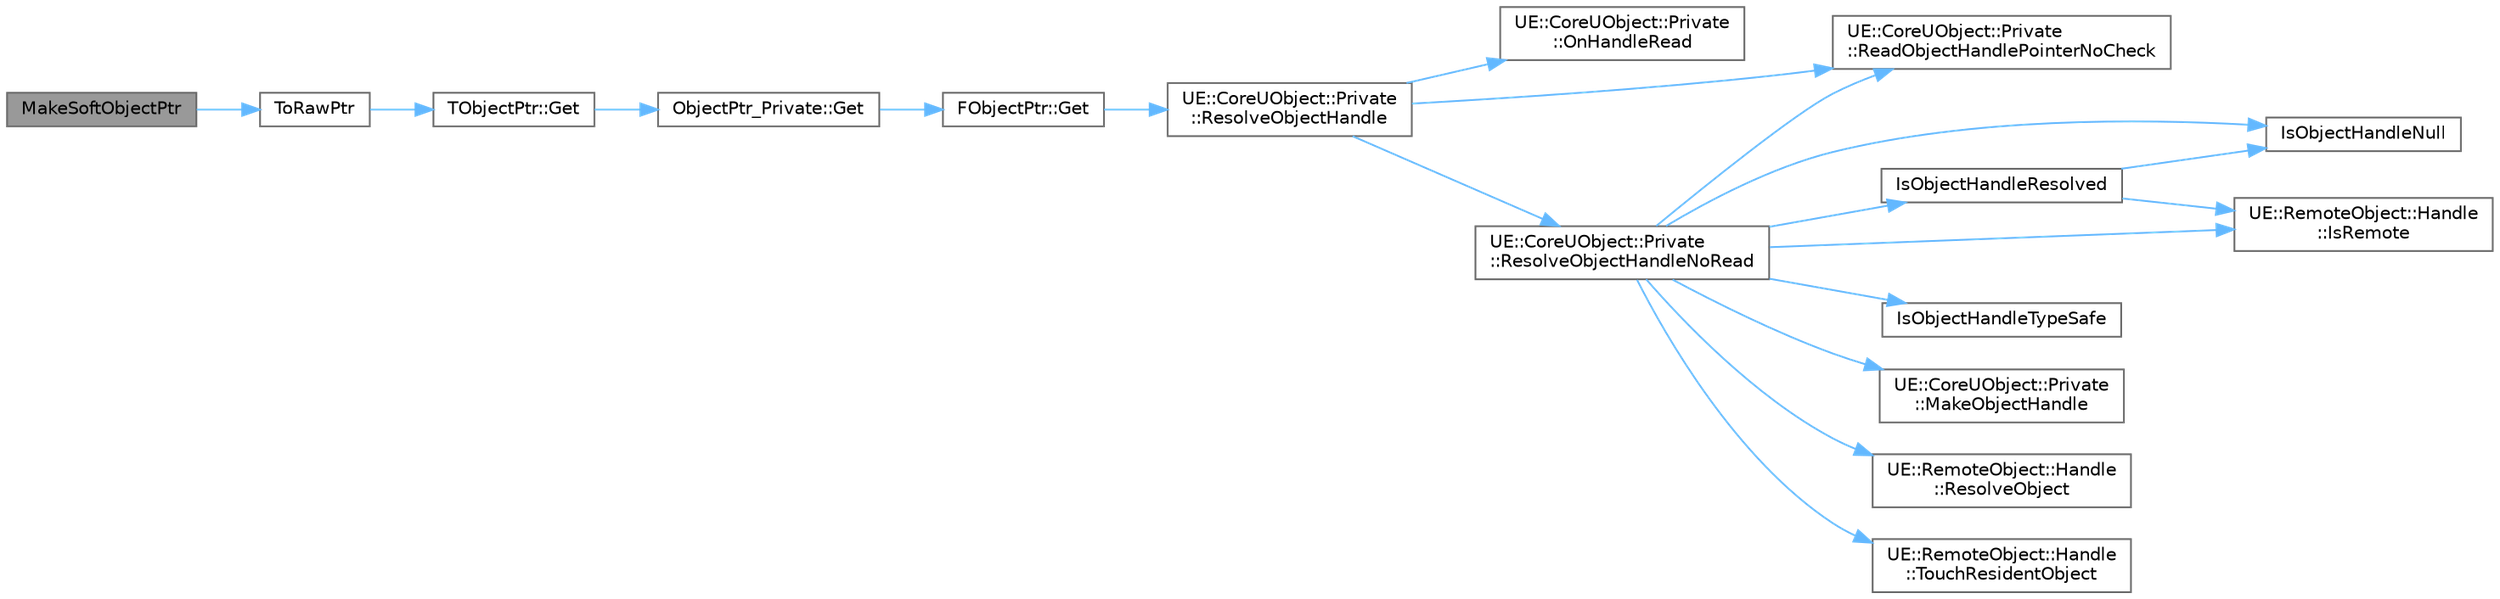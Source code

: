 digraph "MakeSoftObjectPtr"
{
 // INTERACTIVE_SVG=YES
 // LATEX_PDF_SIZE
  bgcolor="transparent";
  edge [fontname=Helvetica,fontsize=10,labelfontname=Helvetica,labelfontsize=10];
  node [fontname=Helvetica,fontsize=10,shape=box,height=0.2,width=0.4];
  rankdir="LR";
  Node1 [id="Node000001",label="MakeSoftObjectPtr",height=0.2,width=0.4,color="gray40", fillcolor="grey60", style="filled", fontcolor="black",tooltip=" "];
  Node1 -> Node2 [id="edge1_Node000001_Node000002",color="steelblue1",style="solid",tooltip=" "];
  Node2 [id="Node000002",label="ToRawPtr",height=0.2,width=0.4,color="grey40", fillcolor="white", style="filled",URL="$d6/d75/ObjectPtr_8h.html#af0ba8050fb680eab39940b2fc0d96440",tooltip=" "];
  Node2 -> Node3 [id="edge2_Node000002_Node000003",color="steelblue1",style="solid",tooltip=" "];
  Node3 [id="Node000003",label="TObjectPtr::Get",height=0.2,width=0.4,color="grey40", fillcolor="white", style="filled",URL="$d4/d0b/structTObjectPtr.html#aaaac764c657d4d701ca5a81446d4e1b3",tooltip=" "];
  Node3 -> Node4 [id="edge3_Node000003_Node000004",color="steelblue1",style="solid",tooltip=" "];
  Node4 [id="Node000004",label="ObjectPtr_Private::Get",height=0.2,width=0.4,color="grey40", fillcolor="white", style="filled",URL="$d6/de0/namespaceObjectPtr__Private.html#a16c240bb701b8e7d3d05cf586cc922cc",tooltip="Resolve and return the underlying reference."];
  Node4 -> Node5 [id="edge4_Node000004_Node000005",color="steelblue1",style="solid",tooltip=" "];
  Node5 [id="Node000005",label="FObjectPtr::Get",height=0.2,width=0.4,color="grey40", fillcolor="white", style="filled",URL="$d7/d0d/structFObjectPtr.html#a05ba2fa0f019cad9fcd6304385ba5724",tooltip=" "];
  Node5 -> Node6 [id="edge5_Node000005_Node000006",color="steelblue1",style="solid",tooltip=" "];
  Node6 [id="Node000006",label="UE::CoreUObject::Private\l::ResolveObjectHandle",height=0.2,width=0.4,color="grey40", fillcolor="white", style="filled",URL="$d9/d98/namespaceUE_1_1CoreUObject_1_1Private.html#a745deda04ce0a419e649330f978ccefe",tooltip=" "];
  Node6 -> Node7 [id="edge6_Node000006_Node000007",color="steelblue1",style="solid",tooltip=" "];
  Node7 [id="Node000007",label="UE::CoreUObject::Private\l::OnHandleRead",height=0.2,width=0.4,color="grey40", fillcolor="white", style="filled",URL="$d9/d98/namespaceUE_1_1CoreUObject_1_1Private.html#ae4818c513ad846109c8c58a40ad0292f",tooltip=" "];
  Node6 -> Node8 [id="edge7_Node000006_Node000008",color="steelblue1",style="solid",tooltip=" "];
  Node8 [id="Node000008",label="UE::CoreUObject::Private\l::ReadObjectHandlePointerNoCheck",height=0.2,width=0.4,color="grey40", fillcolor="white", style="filled",URL="$d9/d98/namespaceUE_1_1CoreUObject_1_1Private.html#a05b42895ea5f93b9398be3e8cc061d3a",tooltip="Read the handle as a pointer without checking if it is resolved."];
  Node6 -> Node9 [id="edge8_Node000006_Node000009",color="steelblue1",style="solid",tooltip=" "];
  Node9 [id="Node000009",label="UE::CoreUObject::Private\l::ResolveObjectHandleNoRead",height=0.2,width=0.4,color="grey40", fillcolor="white", style="filled",URL="$d9/d98/namespaceUE_1_1CoreUObject_1_1Private.html#a2ceee97798c503a5b003271969f9cc56",tooltip=" "];
  Node9 -> Node10 [id="edge9_Node000009_Node000010",color="steelblue1",style="solid",tooltip=" "];
  Node10 [id="Node000010",label="IsObjectHandleNull",height=0.2,width=0.4,color="grey40", fillcolor="white", style="filled",URL="$de/d34/ObjectHandle_8h.html#a1b0da599dda7e63634dbd31f1bb4bd26",tooltip=" "];
  Node9 -> Node11 [id="edge10_Node000009_Node000011",color="steelblue1",style="solid",tooltip=" "];
  Node11 [id="Node000011",label="IsObjectHandleResolved",height=0.2,width=0.4,color="grey40", fillcolor="white", style="filled",URL="$de/d34/ObjectHandle_8h.html#af3091d584a4fe1e738c80d0a9e4f13f6",tooltip=" "];
  Node11 -> Node10 [id="edge11_Node000011_Node000010",color="steelblue1",style="solid",tooltip=" "];
  Node11 -> Node12 [id="edge12_Node000011_Node000012",color="steelblue1",style="solid",tooltip=" "];
  Node12 [id="Node000012",label="UE::RemoteObject::Handle\l::IsRemote",height=0.2,width=0.4,color="grey40", fillcolor="white", style="filled",URL="$dc/d24/namespaceUE_1_1RemoteObject_1_1Handle.html#a0238fbf70df6bedb70acb1924707cf41",tooltip="Checks if an object associated with the specified unique id is remote."];
  Node9 -> Node13 [id="edge13_Node000009_Node000013",color="steelblue1",style="solid",tooltip=" "];
  Node13 [id="Node000013",label="IsObjectHandleTypeSafe",height=0.2,width=0.4,color="grey40", fillcolor="white", style="filled",URL="$de/d34/ObjectHandle_8h.html#a38f7811202ea40dd9b668b73bbe81e24",tooltip=" "];
  Node9 -> Node12 [id="edge14_Node000009_Node000012",color="steelblue1",style="solid",tooltip=" "];
  Node9 -> Node14 [id="edge15_Node000009_Node000014",color="steelblue1",style="solid",tooltip=" "];
  Node14 [id="Node000014",label="UE::CoreUObject::Private\l::MakeObjectHandle",height=0.2,width=0.4,color="grey40", fillcolor="white", style="filled",URL="$d9/d98/namespaceUE_1_1CoreUObject_1_1Private.html#a6ee32c4b54fd56c5edcc7468e45f68eb",tooltip="these functions are always defined regardless of UE_WITH_OBJECT_HANDLE_LATE_RESOLVE value"];
  Node9 -> Node8 [id="edge16_Node000009_Node000008",color="steelblue1",style="solid",tooltip=" "];
  Node9 -> Node15 [id="edge17_Node000009_Node000015",color="steelblue1",style="solid",tooltip=" "];
  Node15 [id="Node000015",label="UE::RemoteObject::Handle\l::ResolveObject",height=0.2,width=0.4,color="grey40", fillcolor="white", style="filled",URL="$dc/d24/namespaceUE_1_1RemoteObject_1_1Handle.html#a63794e32c2ed473268264abdb5398d3a",tooltip="Resolves a remote object given its stub, aborting the active transaction if the object is unavailable..."];
  Node9 -> Node16 [id="edge18_Node000009_Node000016",color="steelblue1",style="solid",tooltip=" "];
  Node16 [id="Node000016",label="UE::RemoteObject::Handle\l::TouchResidentObject",height=0.2,width=0.4,color="grey40", fillcolor="white", style="filled",URL="$dc/d24/namespaceUE_1_1RemoteObject_1_1Handle.html#a4bfff621b4c689da563fc272aa0d8c66",tooltip=" "];
}
